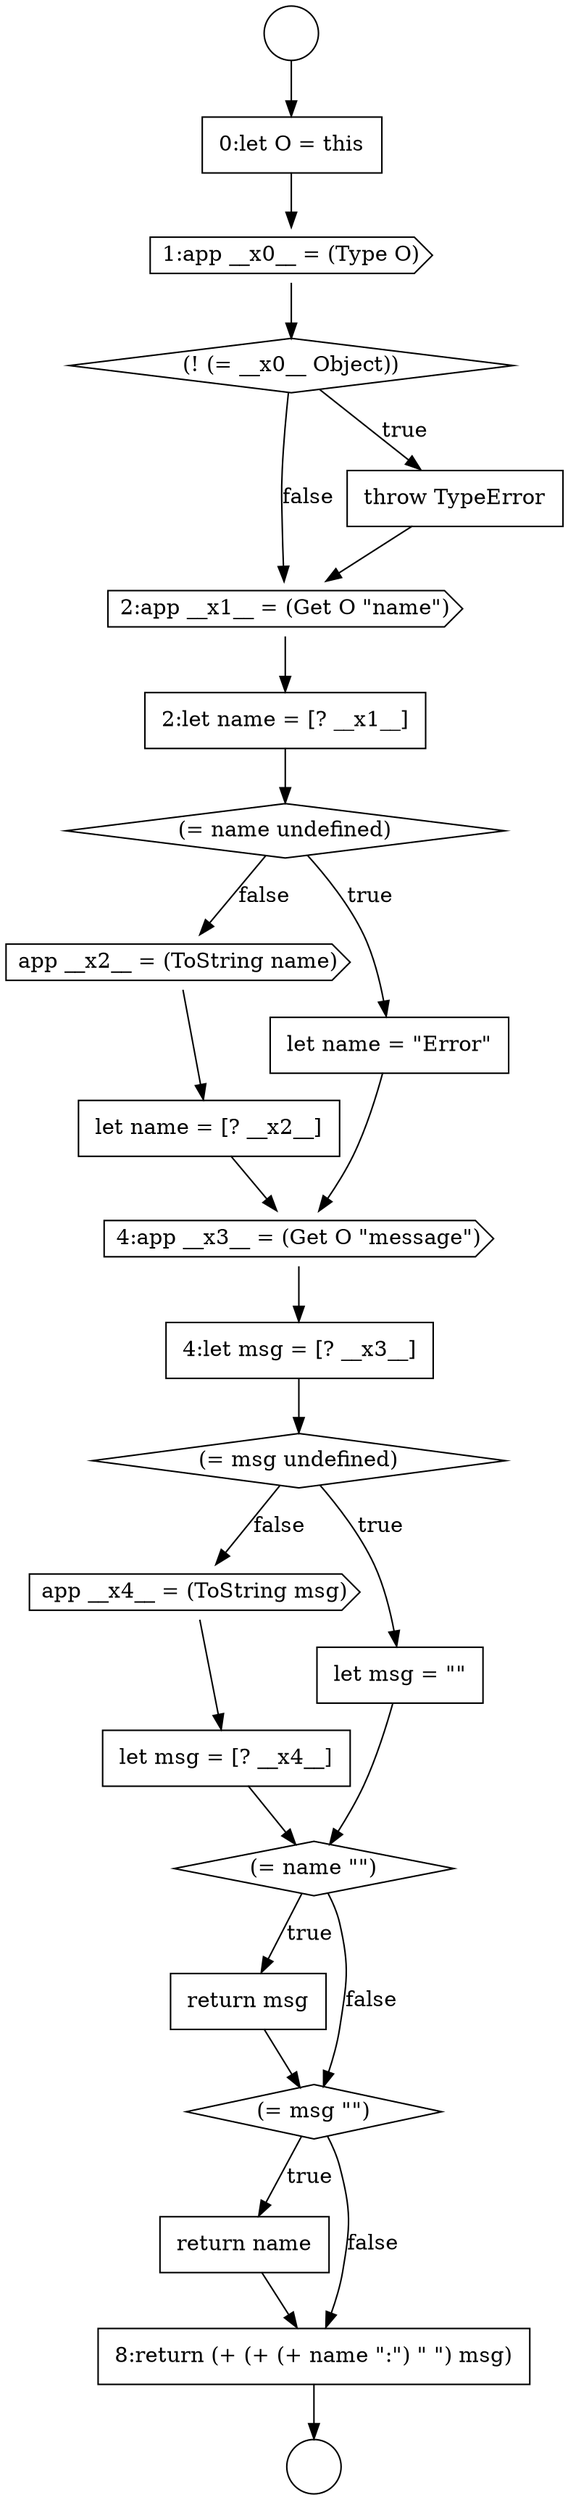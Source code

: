 digraph {
  node12077 [shape=cds, label=<<font color="black">2:app __x1__ = (Get O &quot;name&quot;)</font>> color="black" fillcolor="white" style=filled]
  node12090 [shape=none, margin=0, label=<<font color="black">
    <table border="0" cellborder="1" cellspacing="0" cellpadding="10">
      <tr><td align="left">return msg</td></tr>
    </table>
  </font>> color="black" fillcolor="white" style=filled]
  node12083 [shape=cds, label=<<font color="black">4:app __x3__ = (Get O &quot;message&quot;)</font>> color="black" fillcolor="white" style=filled]
  node12091 [shape=diamond, label=<<font color="black">(= msg &quot;&quot;)</font>> color="black" fillcolor="white" style=filled]
  node12087 [shape=cds, label=<<font color="black">app __x4__ = (ToString msg)</font>> color="black" fillcolor="white" style=filled]
  node12082 [shape=none, margin=0, label=<<font color="black">
    <table border="0" cellborder="1" cellspacing="0" cellpadding="10">
      <tr><td align="left">let name = [? __x2__]</td></tr>
    </table>
  </font>> color="black" fillcolor="white" style=filled]
  node12079 [shape=diamond, label=<<font color="black">(= name undefined)</font>> color="black" fillcolor="white" style=filled]
  node12075 [shape=diamond, label=<<font color="black">(! (= __x0__ Object))</font>> color="black" fillcolor="white" style=filled]
  node12088 [shape=none, margin=0, label=<<font color="black">
    <table border="0" cellborder="1" cellspacing="0" cellpadding="10">
      <tr><td align="left">let msg = [? __x4__]</td></tr>
    </table>
  </font>> color="black" fillcolor="white" style=filled]
  node12071 [shape=circle label=" " color="black" fillcolor="white" style=filled]
  node12081 [shape=cds, label=<<font color="black">app __x2__ = (ToString name)</font>> color="black" fillcolor="white" style=filled]
  node12076 [shape=none, margin=0, label=<<font color="black">
    <table border="0" cellborder="1" cellspacing="0" cellpadding="10">
      <tr><td align="left">throw TypeError</td></tr>
    </table>
  </font>> color="black" fillcolor="white" style=filled]
  node12085 [shape=diamond, label=<<font color="black">(= msg undefined)</font>> color="black" fillcolor="white" style=filled]
  node12084 [shape=none, margin=0, label=<<font color="black">
    <table border="0" cellborder="1" cellspacing="0" cellpadding="10">
      <tr><td align="left">4:let msg = [? __x3__]</td></tr>
    </table>
  </font>> color="black" fillcolor="white" style=filled]
  node12089 [shape=diamond, label=<<font color="black">(= name &quot;&quot;)</font>> color="black" fillcolor="white" style=filled]
  node12078 [shape=none, margin=0, label=<<font color="black">
    <table border="0" cellborder="1" cellspacing="0" cellpadding="10">
      <tr><td align="left">2:let name = [? __x1__]</td></tr>
    </table>
  </font>> color="black" fillcolor="white" style=filled]
  node12073 [shape=none, margin=0, label=<<font color="black">
    <table border="0" cellborder="1" cellspacing="0" cellpadding="10">
      <tr><td align="left">0:let O = this</td></tr>
    </table>
  </font>> color="black" fillcolor="white" style=filled]
  node12074 [shape=cds, label=<<font color="black">1:app __x0__ = (Type O)</font>> color="black" fillcolor="white" style=filled]
  node12072 [shape=circle label=" " color="black" fillcolor="white" style=filled]
  node12092 [shape=none, margin=0, label=<<font color="black">
    <table border="0" cellborder="1" cellspacing="0" cellpadding="10">
      <tr><td align="left">return name</td></tr>
    </table>
  </font>> color="black" fillcolor="white" style=filled]
  node12086 [shape=none, margin=0, label=<<font color="black">
    <table border="0" cellborder="1" cellspacing="0" cellpadding="10">
      <tr><td align="left">let msg = &quot;&quot;</td></tr>
    </table>
  </font>> color="black" fillcolor="white" style=filled]
  node12080 [shape=none, margin=0, label=<<font color="black">
    <table border="0" cellborder="1" cellspacing="0" cellpadding="10">
      <tr><td align="left">let name = &quot;Error&quot;</td></tr>
    </table>
  </font>> color="black" fillcolor="white" style=filled]
  node12093 [shape=none, margin=0, label=<<font color="black">
    <table border="0" cellborder="1" cellspacing="0" cellpadding="10">
      <tr><td align="left">8:return (+ (+ (+ name &quot;:&quot;) &quot; &quot;) msg)</td></tr>
    </table>
  </font>> color="black" fillcolor="white" style=filled]
  node12080 -> node12083 [ color="black"]
  node12091 -> node12092 [label=<<font color="black">true</font>> color="black"]
  node12091 -> node12093 [label=<<font color="black">false</font>> color="black"]
  node12085 -> node12086 [label=<<font color="black">true</font>> color="black"]
  node12085 -> node12087 [label=<<font color="black">false</font>> color="black"]
  node12084 -> node12085 [ color="black"]
  node12077 -> node12078 [ color="black"]
  node12071 -> node12073 [ color="black"]
  node12092 -> node12093 [ color="black"]
  node12090 -> node12091 [ color="black"]
  node12076 -> node12077 [ color="black"]
  node12088 -> node12089 [ color="black"]
  node12078 -> node12079 [ color="black"]
  node12081 -> node12082 [ color="black"]
  node12087 -> node12088 [ color="black"]
  node12093 -> node12072 [ color="black"]
  node12083 -> node12084 [ color="black"]
  node12075 -> node12076 [label=<<font color="black">true</font>> color="black"]
  node12075 -> node12077 [label=<<font color="black">false</font>> color="black"]
  node12089 -> node12090 [label=<<font color="black">true</font>> color="black"]
  node12089 -> node12091 [label=<<font color="black">false</font>> color="black"]
  node12082 -> node12083 [ color="black"]
  node12073 -> node12074 [ color="black"]
  node12074 -> node12075 [ color="black"]
  node12079 -> node12080 [label=<<font color="black">true</font>> color="black"]
  node12079 -> node12081 [label=<<font color="black">false</font>> color="black"]
  node12086 -> node12089 [ color="black"]
}
